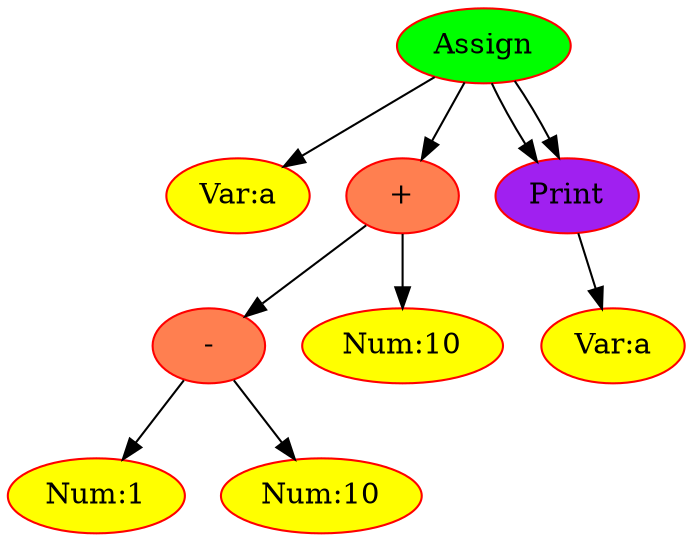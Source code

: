digraph Dump{node[color=red,fontsize=14, style=filled]
"0x55586f210ad0" [label = "Assign" fillcolor=green]
"0x55586f210ad0" -> "0x55586f210890"
"0x55586f210890" [label = "Var:a" fillcolor=yellow]
"0x55586f210ad0" -> "0x55586f210a90"
"0x55586f210a90" [label = "+" fillcolor=coral]
"0x55586f210a90" -> "0x55586f2109b0"
"0x55586f2109b0" [label = "-" fillcolor=coral]
"0x55586f2109b0" -> "0x55586f2108e0"
"0x55586f2108e0" [label = "Num:1" fillcolor=yellow]
"0x55586f2109b0" -> "0x55586f210970"
"0x55586f210970" [label = "Num:10" fillcolor=yellow]
"0x55586f210a90" -> "0x55586f210a50"
"0x55586f210a50" [label = "Num:10" fillcolor=yellow]
"0x55586f210ad0" -> "0x55586f210b90"
"0x55586f210ad0" -> "0x55586f210b90"
"0x55586f210b90" [label = "Print" fillcolor=purple]
"0x55586f210b90" -> "0x55586f210b40"
"0x55586f210b40" [label = "Var:a" fillcolor=yellow]
}
